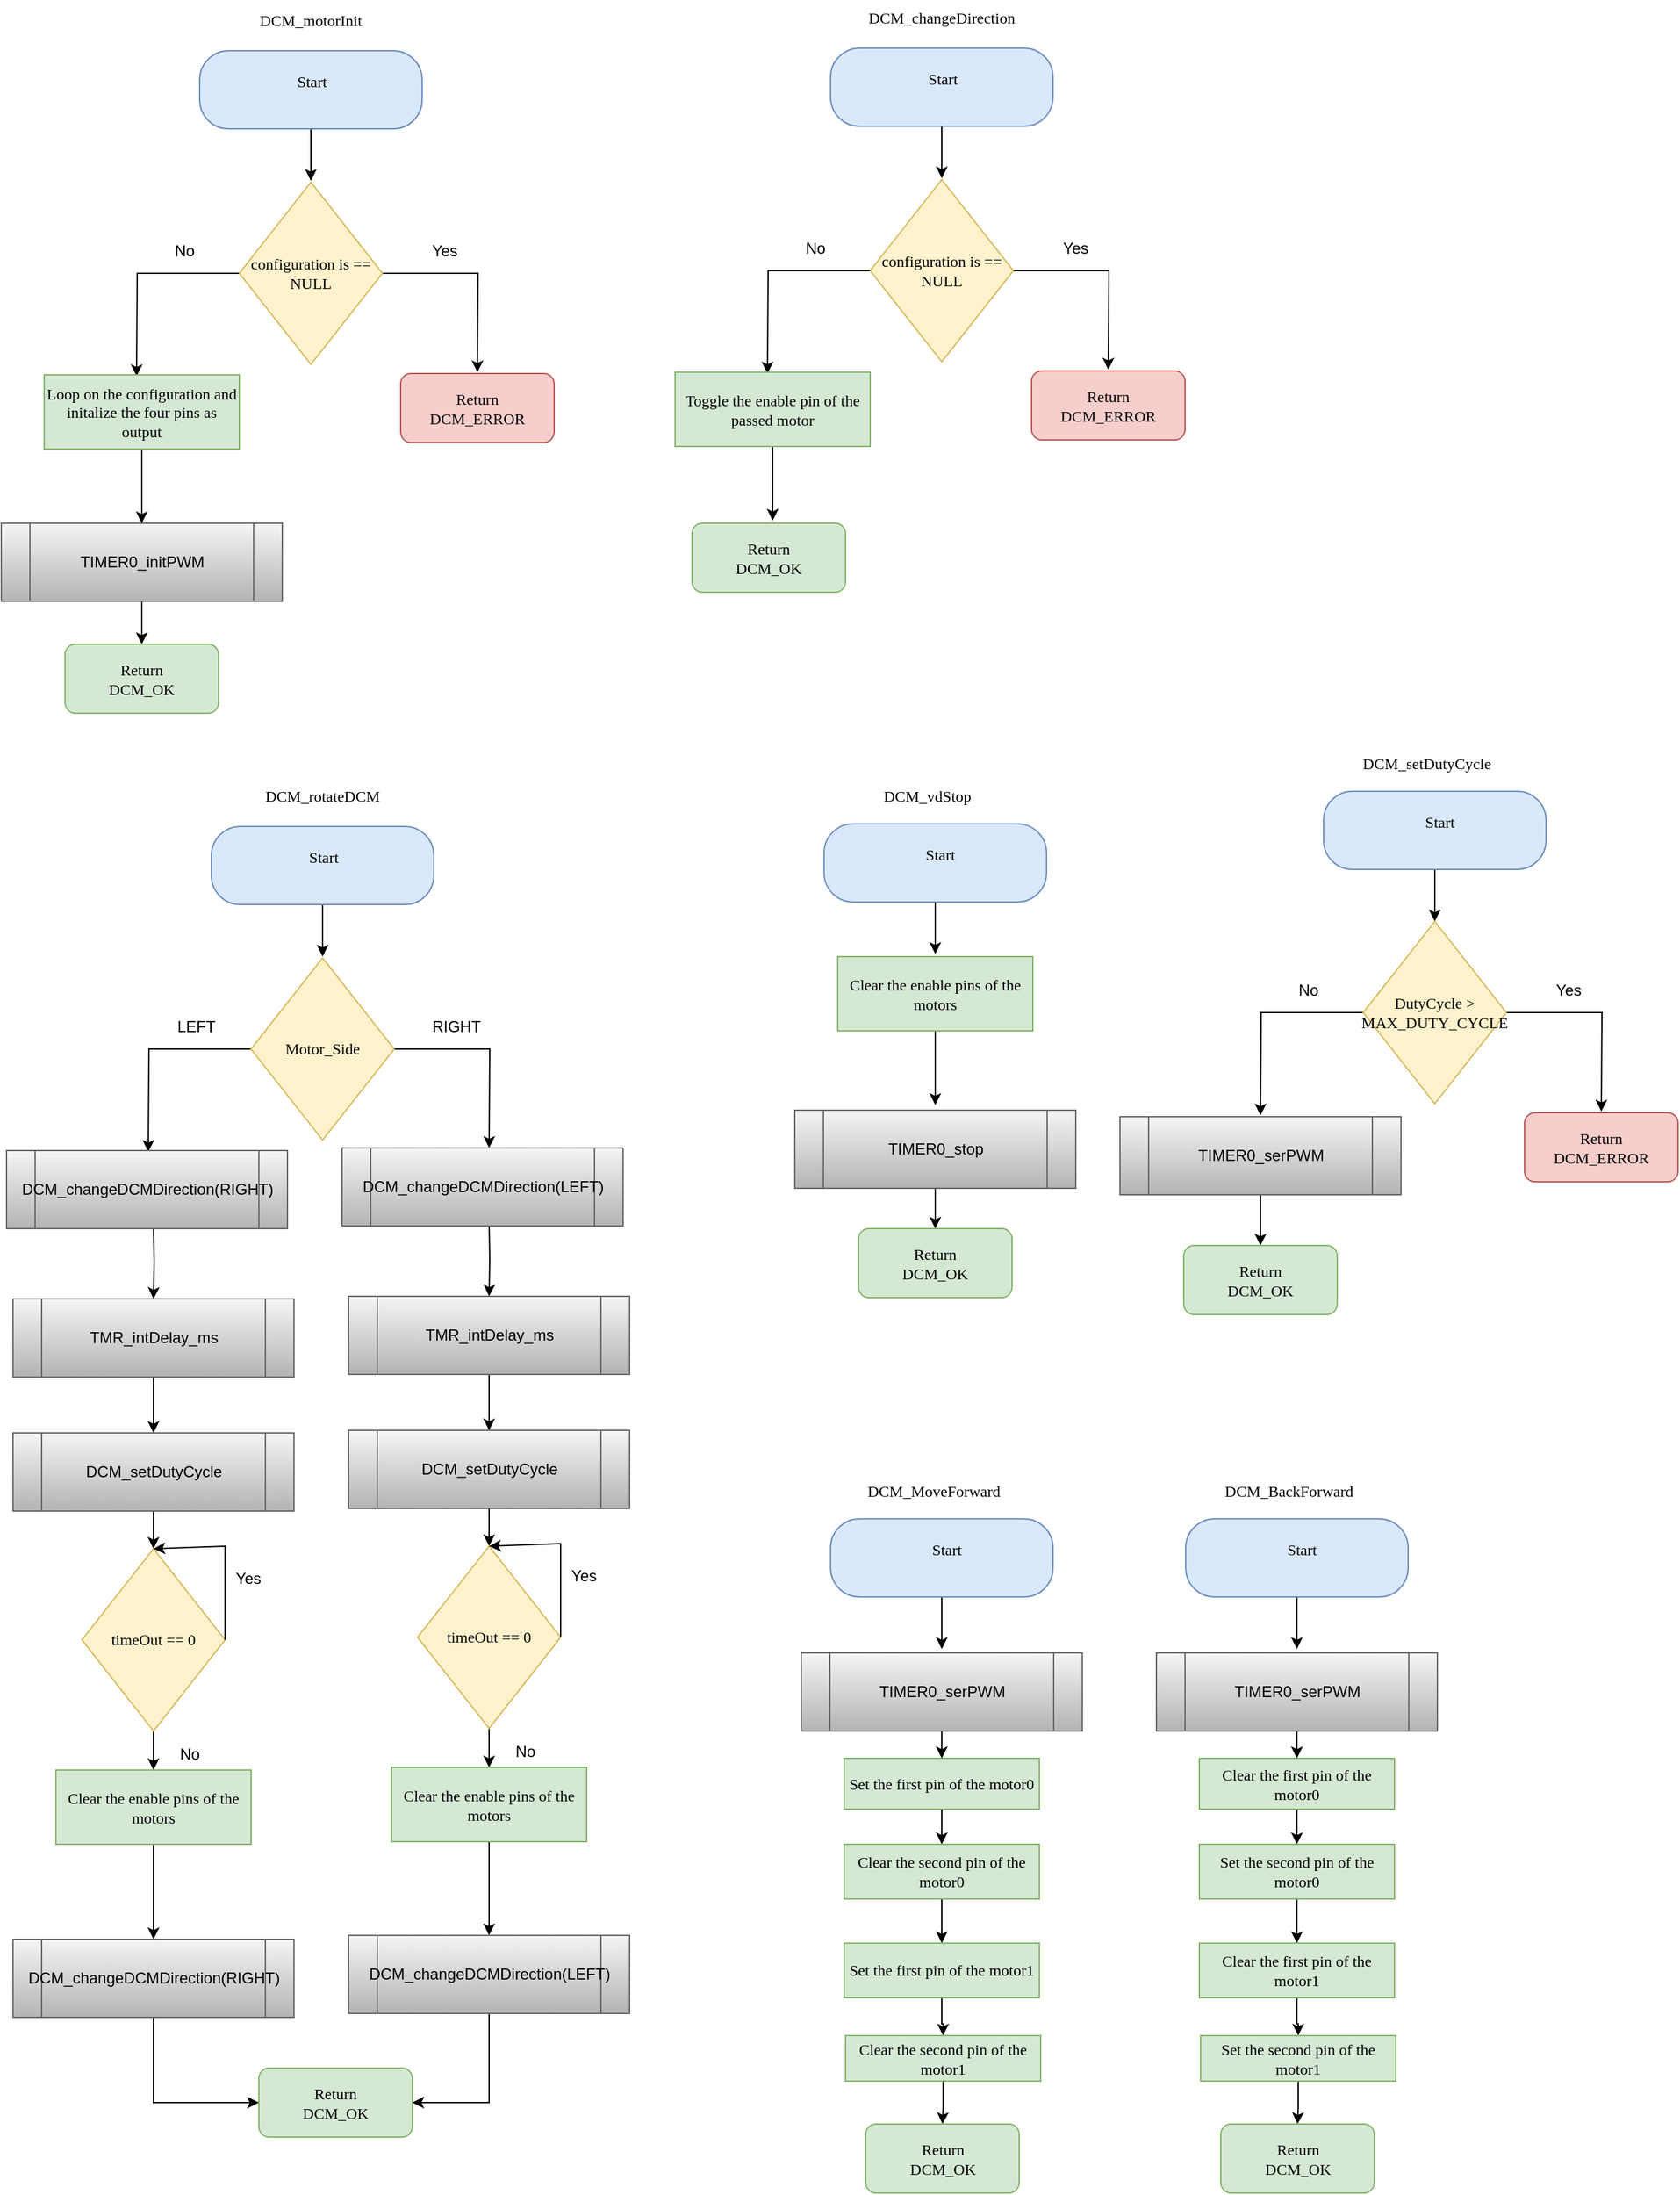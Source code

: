 <mxfile version="21.2.1" type="device">
  <diagram name="Page-1" id="mFWhWUAdD9Ldj3RjeqCk">
    <mxGraphModel dx="1195" dy="-4797" grid="0" gridSize="10" guides="1" tooltips="1" connect="1" arrows="1" fold="1" page="1" pageScale="1" pageWidth="850" pageHeight="1100" math="0" shadow="0">
      <root>
        <mxCell id="0" />
        <mxCell id="1" parent="0" />
        <mxCell id="Pyv6lG3GO18Y8XEbgmKo-1" value="" style="edgeStyle=orthogonalEdgeStyle;rounded=0;orthogonalLoop=1;jettySize=auto;html=1;fontFamily=Calibri;fontSize=12;entryX=0.5;entryY=0;entryDx=0;entryDy=0;" edge="1" parent="1" source="Pyv6lG3GO18Y8XEbgmKo-2">
          <mxGeometry relative="1" as="geometry">
            <mxPoint x="264" y="5651" as="targetPoint" />
          </mxGeometry>
        </mxCell>
        <mxCell id="Pyv6lG3GO18Y8XEbgmKo-2" value="" style="rounded=1;whiteSpace=wrap;html=1;arcSize=37;fillColor=#dae8fc;strokeColor=#6c8ebf;fontFamily=Calibri;fontSize=12;" vertex="1" parent="1">
          <mxGeometry x="178.5" y="5551" width="171" height="60" as="geometry" />
        </mxCell>
        <mxCell id="Pyv6lG3GO18Y8XEbgmKo-3" value="&lt;font style=&quot;font-size: 12px;&quot;&gt;&amp;nbsp; &amp;nbsp;Start&lt;span style=&quot;white-space: pre; font-size: 12px;&quot;&gt; &lt;/span&gt;&lt;/font&gt;" style="text;whiteSpace=wrap;html=1;align=center;fontFamily=Calibri;fontSize=12;" vertex="1" parent="1">
          <mxGeometry x="198.5" y="5561" width="126" height="40" as="geometry" />
        </mxCell>
        <mxCell id="Pyv6lG3GO18Y8XEbgmKo-7" value="&lt;font style=&quot;font-size: 12px;&quot;&gt;Return &lt;br style=&quot;font-size: 12px;&quot;&gt;DCM_ERROR&lt;/font&gt;" style="rounded=1;whiteSpace=wrap;html=1;fillColor=#f8cecc;strokeColor=#b85450;fontFamily=Calibri;fontSize=12;" vertex="1" parent="1">
          <mxGeometry x="333" y="5799" width="118" height="53" as="geometry" />
        </mxCell>
        <mxCell id="Pyv6lG3GO18Y8XEbgmKo-8" value="DCM_motorInit" style="text;whiteSpace=wrap;html=1;fontFamily=Calibri;fontSize=12;align=center;" vertex="1" parent="1">
          <mxGeometry x="215" y="5514" width="98" height="22" as="geometry" />
        </mxCell>
        <mxCell id="Pyv6lG3GO18Y8XEbgmKo-10" value="" style="edgeStyle=orthogonalEdgeStyle;rounded=0;orthogonalLoop=1;jettySize=auto;html=1;" edge="1" parent="1" source="Pyv6lG3GO18Y8XEbgmKo-12">
          <mxGeometry relative="1" as="geometry">
            <mxPoint x="392" y="5798" as="targetPoint" />
          </mxGeometry>
        </mxCell>
        <mxCell id="Pyv6lG3GO18Y8XEbgmKo-11" value="" style="edgeStyle=orthogonalEdgeStyle;rounded=0;orthogonalLoop=1;jettySize=auto;html=1;" edge="1" parent="1" source="Pyv6lG3GO18Y8XEbgmKo-12">
          <mxGeometry relative="1" as="geometry">
            <mxPoint x="130" y="5801" as="targetPoint" />
          </mxGeometry>
        </mxCell>
        <mxCell id="Pyv6lG3GO18Y8XEbgmKo-12" value="&lt;span style=&quot;font-size: 12px;&quot;&gt;&lt;br&gt;configuration is == NULL&lt;br&gt;&lt;br&gt;&lt;/span&gt;" style="rhombus;whiteSpace=wrap;html=1;fillColor=#fff2cc;strokeColor=#d6b656;fontFamily=Calibri;fontSize=12;" vertex="1" parent="1">
          <mxGeometry x="209" y="5652" width="110" height="140" as="geometry" />
        </mxCell>
        <mxCell id="Pyv6lG3GO18Y8XEbgmKo-17" value="Yes" style="text;html=1;strokeColor=none;fillColor=none;align=center;verticalAlign=middle;whiteSpace=wrap;rounded=0;" vertex="1" parent="1">
          <mxGeometry x="336.63" y="5690" width="60" height="30" as="geometry" />
        </mxCell>
        <mxCell id="Pyv6lG3GO18Y8XEbgmKo-18" value="No" style="text;html=1;strokeColor=none;fillColor=none;align=center;verticalAlign=middle;whiteSpace=wrap;rounded=0;" vertex="1" parent="1">
          <mxGeometry x="137" y="5690" width="60" height="30" as="geometry" />
        </mxCell>
        <mxCell id="Pyv6lG3GO18Y8XEbgmKo-21" value="" style="edgeStyle=orthogonalEdgeStyle;rounded=0;orthogonalLoop=1;jettySize=auto;html=1;" edge="1" parent="1" target="Pyv6lG3GO18Y8XEbgmKo-20">
          <mxGeometry relative="1" as="geometry">
            <mxPoint x="213" y="7757" as="sourcePoint" />
          </mxGeometry>
        </mxCell>
        <mxCell id="Pyv6lG3GO18Y8XEbgmKo-23" value="" style="edgeStyle=orthogonalEdgeStyle;rounded=0;orthogonalLoop=1;jettySize=auto;html=1;" edge="1" parent="1" target="Pyv6lG3GO18Y8XEbgmKo-26">
          <mxGeometry relative="1" as="geometry">
            <mxPoint x="213" y="7574" as="sourcePoint" />
          </mxGeometry>
        </mxCell>
        <mxCell id="Pyv6lG3GO18Y8XEbgmKo-25" value="" style="edgeStyle=orthogonalEdgeStyle;rounded=0;orthogonalLoop=1;jettySize=auto;html=1;" edge="1" parent="1" target="Pyv6lG3GO18Y8XEbgmKo-22">
          <mxGeometry relative="1" as="geometry">
            <mxPoint x="213" y="7668" as="sourcePoint" />
          </mxGeometry>
        </mxCell>
        <mxCell id="Pyv6lG3GO18Y8XEbgmKo-36" value="" style="edgeStyle=orthogonalEdgeStyle;rounded=0;orthogonalLoop=1;jettySize=auto;html=1;" edge="1" parent="1" source="Pyv6lG3GO18Y8XEbgmKo-30" target="Pyv6lG3GO18Y8XEbgmKo-33">
          <mxGeometry relative="1" as="geometry" />
        </mxCell>
        <mxCell id="Pyv6lG3GO18Y8XEbgmKo-30" value="TIMER0_initPWM" style="shape=process;whiteSpace=wrap;html=1;backgroundOutline=1;fillColor=#f5f5f5;gradientColor=#b3b3b3;strokeColor=#666666;" vertex="1" parent="1">
          <mxGeometry x="26" y="5914" width="216" height="60" as="geometry" />
        </mxCell>
        <mxCell id="Pyv6lG3GO18Y8XEbgmKo-33" value="&lt;font style=&quot;font-size: 12px;&quot;&gt;Return &lt;br style=&quot;font-size: 12px;&quot;&gt;DCM_OK&lt;/font&gt;" style="rounded=1;whiteSpace=wrap;html=1;fillColor=#d5e8d4;strokeColor=#82b366;fontFamily=Calibri;fontSize=12;" vertex="1" parent="1">
          <mxGeometry x="75" y="6007" width="118" height="53" as="geometry" />
        </mxCell>
        <mxCell id="Pyv6lG3GO18Y8XEbgmKo-35" value="" style="edgeStyle=orthogonalEdgeStyle;rounded=0;orthogonalLoop=1;jettySize=auto;html=1;" edge="1" parent="1" source="Pyv6lG3GO18Y8XEbgmKo-34" target="Pyv6lG3GO18Y8XEbgmKo-30">
          <mxGeometry relative="1" as="geometry" />
        </mxCell>
        <mxCell id="Pyv6lG3GO18Y8XEbgmKo-34" value="&lt;font style=&quot;font-size: 12px;&quot;&gt;Loop on the configuration and initalize the four pins as output&lt;/font&gt;" style="rounded=0;whiteSpace=wrap;html=1;fillColor=#d5e8d4;strokeColor=#82b366;fontFamily=Calibri;fontSize=12;" vertex="1" parent="1">
          <mxGeometry x="59" y="5800" width="150" height="57" as="geometry" />
        </mxCell>
        <mxCell id="Pyv6lG3GO18Y8XEbgmKo-37" value="" style="edgeStyle=orthogonalEdgeStyle;rounded=0;orthogonalLoop=1;jettySize=auto;html=1;fontFamily=Calibri;fontSize=12;entryX=0.5;entryY=0;entryDx=0;entryDy=0;" edge="1" parent="1" source="Pyv6lG3GO18Y8XEbgmKo-38">
          <mxGeometry relative="1" as="geometry">
            <mxPoint x="749" y="5649" as="targetPoint" />
          </mxGeometry>
        </mxCell>
        <mxCell id="Pyv6lG3GO18Y8XEbgmKo-38" value="" style="rounded=1;whiteSpace=wrap;html=1;arcSize=37;fillColor=#dae8fc;strokeColor=#6c8ebf;fontFamily=Calibri;fontSize=12;" vertex="1" parent="1">
          <mxGeometry x="663.5" y="5549" width="171" height="60" as="geometry" />
        </mxCell>
        <mxCell id="Pyv6lG3GO18Y8XEbgmKo-39" value="&lt;font style=&quot;font-size: 12px;&quot;&gt;&amp;nbsp; &amp;nbsp;Start&lt;span style=&quot;white-space: pre; font-size: 12px;&quot;&gt; &lt;/span&gt;&lt;/font&gt;" style="text;whiteSpace=wrap;html=1;align=center;fontFamily=Calibri;fontSize=12;" vertex="1" parent="1">
          <mxGeometry x="683.5" y="5559" width="126" height="40" as="geometry" />
        </mxCell>
        <mxCell id="Pyv6lG3GO18Y8XEbgmKo-40" value="&lt;font style=&quot;font-size: 12px;&quot;&gt;Return &lt;br style=&quot;font-size: 12px;&quot;&gt;DCM_ERROR&lt;/font&gt;" style="rounded=1;whiteSpace=wrap;html=1;fillColor=#f8cecc;strokeColor=#b85450;fontFamily=Calibri;fontSize=12;" vertex="1" parent="1">
          <mxGeometry x="818" y="5797" width="118" height="53" as="geometry" />
        </mxCell>
        <mxCell id="Pyv6lG3GO18Y8XEbgmKo-41" value="DCM_changeDirection" style="text;whiteSpace=wrap;html=1;fontFamily=Calibri;fontSize=12;align=center;" vertex="1" parent="1">
          <mxGeometry x="700" y="5512" width="98" height="22" as="geometry" />
        </mxCell>
        <mxCell id="Pyv6lG3GO18Y8XEbgmKo-42" value="" style="edgeStyle=orthogonalEdgeStyle;rounded=0;orthogonalLoop=1;jettySize=auto;html=1;" edge="1" parent="1" source="Pyv6lG3GO18Y8XEbgmKo-44">
          <mxGeometry relative="1" as="geometry">
            <mxPoint x="877" y="5796" as="targetPoint" />
          </mxGeometry>
        </mxCell>
        <mxCell id="Pyv6lG3GO18Y8XEbgmKo-43" value="" style="edgeStyle=orthogonalEdgeStyle;rounded=0;orthogonalLoop=1;jettySize=auto;html=1;" edge="1" parent="1" source="Pyv6lG3GO18Y8XEbgmKo-44">
          <mxGeometry relative="1" as="geometry">
            <mxPoint x="615" y="5799" as="targetPoint" />
          </mxGeometry>
        </mxCell>
        <mxCell id="Pyv6lG3GO18Y8XEbgmKo-44" value="&lt;span style=&quot;font-size: 12px;&quot;&gt;&lt;br&gt;configuration is == NULL&lt;br&gt;&lt;br&gt;&lt;/span&gt;" style="rhombus;whiteSpace=wrap;html=1;fillColor=#fff2cc;strokeColor=#d6b656;fontFamily=Calibri;fontSize=12;" vertex="1" parent="1">
          <mxGeometry x="694" y="5650" width="110" height="140" as="geometry" />
        </mxCell>
        <mxCell id="Pyv6lG3GO18Y8XEbgmKo-45" value="Yes" style="text;html=1;strokeColor=none;fillColor=none;align=center;verticalAlign=middle;whiteSpace=wrap;rounded=0;" vertex="1" parent="1">
          <mxGeometry x="821.63" y="5688" width="60" height="30" as="geometry" />
        </mxCell>
        <mxCell id="Pyv6lG3GO18Y8XEbgmKo-46" value="No" style="text;html=1;strokeColor=none;fillColor=none;align=center;verticalAlign=middle;whiteSpace=wrap;rounded=0;" vertex="1" parent="1">
          <mxGeometry x="622" y="5688" width="60" height="30" as="geometry" />
        </mxCell>
        <mxCell id="Pyv6lG3GO18Y8XEbgmKo-49" value="Return&lt;br style=&quot;border-color: var(--border-color);&quot;&gt;DCM_OK" style="rounded=1;whiteSpace=wrap;html=1;fillColor=#d5e8d4;strokeColor=#82b366;fontFamily=Calibri;fontSize=12;" vertex="1" parent="1">
          <mxGeometry x="557" y="5914" width="118" height="53" as="geometry" />
        </mxCell>
        <mxCell id="Pyv6lG3GO18Y8XEbgmKo-50" value="" style="edgeStyle=orthogonalEdgeStyle;rounded=0;orthogonalLoop=1;jettySize=auto;html=1;" edge="1" parent="1" source="Pyv6lG3GO18Y8XEbgmKo-51">
          <mxGeometry relative="1" as="geometry">
            <mxPoint x="619" y="5912" as="targetPoint" />
          </mxGeometry>
        </mxCell>
        <mxCell id="Pyv6lG3GO18Y8XEbgmKo-51" value="&lt;font style=&quot;font-size: 12px;&quot;&gt;Toggle the enable pin of the passed&amp;nbsp;motor&lt;/font&gt;" style="rounded=0;whiteSpace=wrap;html=1;fillColor=#d5e8d4;strokeColor=#82b366;fontFamily=Calibri;fontSize=12;" vertex="1" parent="1">
          <mxGeometry x="544" y="5798" width="150" height="57" as="geometry" />
        </mxCell>
        <mxCell id="Pyv6lG3GO18Y8XEbgmKo-52" value="" style="edgeStyle=orthogonalEdgeStyle;rounded=0;orthogonalLoop=1;jettySize=auto;html=1;fontFamily=Calibri;fontSize=12;entryX=0.5;entryY=0;entryDx=0;entryDy=0;" edge="1" parent="1" source="Pyv6lG3GO18Y8XEbgmKo-54">
          <mxGeometry relative="1" as="geometry">
            <mxPoint x="744" y="6245" as="targetPoint" />
          </mxGeometry>
        </mxCell>
        <mxCell id="Pyv6lG3GO18Y8XEbgmKo-53" value="" style="rounded=1;whiteSpace=wrap;html=1;arcSize=37;fillColor=#dae8fc;strokeColor=#6c8ebf;fontFamily=Calibri;fontSize=12;" vertex="1" parent="1">
          <mxGeometry x="658.5" y="6145" width="171" height="60" as="geometry" />
        </mxCell>
        <mxCell id="Pyv6lG3GO18Y8XEbgmKo-54" value="&lt;font style=&quot;font-size: 12px;&quot;&gt;&amp;nbsp; &amp;nbsp;Start&lt;span style=&quot;white-space: pre; font-size: 12px;&quot;&gt; &lt;/span&gt;&lt;/font&gt;" style="text;whiteSpace=wrap;html=1;align=center;fontFamily=Calibri;fontSize=12;" vertex="1" parent="1">
          <mxGeometry x="681.5" y="6155" width="126" height="40" as="geometry" />
        </mxCell>
        <mxCell id="Pyv6lG3GO18Y8XEbgmKo-56" value="DCM_vdStop" style="text;whiteSpace=wrap;html=1;fontFamily=Calibri;fontSize=12;align=center;" vertex="1" parent="1">
          <mxGeometry x="689" y="6110" width="98" height="22" as="geometry" />
        </mxCell>
        <mxCell id="Pyv6lG3GO18Y8XEbgmKo-62" value="&lt;font style=&quot;font-size: 12px;&quot;&gt;Return &lt;br style=&quot;font-size: 12px;&quot;&gt;DCM_OK&lt;/font&gt;" style="rounded=1;whiteSpace=wrap;html=1;fillColor=#d5e8d4;strokeColor=#82b366;fontFamily=Calibri;fontSize=12;" vertex="1" parent="1">
          <mxGeometry x="685" y="6456" width="118" height="53" as="geometry" />
        </mxCell>
        <mxCell id="Pyv6lG3GO18Y8XEbgmKo-63" value="" style="edgeStyle=orthogonalEdgeStyle;rounded=0;orthogonalLoop=1;jettySize=auto;html=1;" edge="1" parent="1" source="Pyv6lG3GO18Y8XEbgmKo-64">
          <mxGeometry relative="1" as="geometry">
            <mxPoint x="744" y="6361" as="targetPoint" />
          </mxGeometry>
        </mxCell>
        <mxCell id="Pyv6lG3GO18Y8XEbgmKo-64" value="&lt;font style=&quot;font-size: 12px;&quot;&gt;Clear the enable pins of the motors&lt;/font&gt;" style="rounded=0;whiteSpace=wrap;html=1;fillColor=#d5e8d4;strokeColor=#82b366;fontFamily=Calibri;fontSize=12;" vertex="1" parent="1">
          <mxGeometry x="669" y="6247" width="150" height="57" as="geometry" />
        </mxCell>
        <mxCell id="Pyv6lG3GO18Y8XEbgmKo-66" value="" style="edgeStyle=orthogonalEdgeStyle;rounded=0;orthogonalLoop=1;jettySize=auto;html=1;" edge="1" parent="1" source="Pyv6lG3GO18Y8XEbgmKo-65" target="Pyv6lG3GO18Y8XEbgmKo-62">
          <mxGeometry relative="1" as="geometry" />
        </mxCell>
        <mxCell id="Pyv6lG3GO18Y8XEbgmKo-65" value="TIMER0_stop" style="shape=process;whiteSpace=wrap;html=1;backgroundOutline=1;fillColor=#f5f5f5;gradientColor=#b3b3b3;strokeColor=#666666;" vertex="1" parent="1">
          <mxGeometry x="636" y="6365" width="216" height="60" as="geometry" />
        </mxCell>
        <mxCell id="Pyv6lG3GO18Y8XEbgmKo-67" value="" style="edgeStyle=orthogonalEdgeStyle;rounded=0;orthogonalLoop=1;jettySize=auto;html=1;fontFamily=Calibri;fontSize=12;entryX=0.5;entryY=0;entryDx=0;entryDy=0;" edge="1" parent="1" source="Pyv6lG3GO18Y8XEbgmKo-68">
          <mxGeometry relative="1" as="geometry">
            <mxPoint x="273" y="6247" as="targetPoint" />
          </mxGeometry>
        </mxCell>
        <mxCell id="Pyv6lG3GO18Y8XEbgmKo-68" value="" style="rounded=1;whiteSpace=wrap;html=1;arcSize=37;fillColor=#dae8fc;strokeColor=#6c8ebf;fontFamily=Calibri;fontSize=12;" vertex="1" parent="1">
          <mxGeometry x="187.5" y="6147" width="171" height="60" as="geometry" />
        </mxCell>
        <mxCell id="Pyv6lG3GO18Y8XEbgmKo-69" value="&lt;font style=&quot;font-size: 12px;&quot;&gt;&amp;nbsp; &amp;nbsp;Start&lt;span style=&quot;white-space: pre; font-size: 12px;&quot;&gt; &lt;/span&gt;&lt;/font&gt;" style="text;whiteSpace=wrap;html=1;align=center;fontFamily=Calibri;fontSize=12;" vertex="1" parent="1">
          <mxGeometry x="207.5" y="6157" width="126" height="40" as="geometry" />
        </mxCell>
        <mxCell id="Pyv6lG3GO18Y8XEbgmKo-71" value="DCM_rotateDCM" style="text;whiteSpace=wrap;html=1;fontFamily=Calibri;fontSize=12;align=center;" vertex="1" parent="1">
          <mxGeometry x="224" y="6110" width="98" height="22" as="geometry" />
        </mxCell>
        <mxCell id="Pyv6lG3GO18Y8XEbgmKo-72" value="" style="edgeStyle=orthogonalEdgeStyle;rounded=0;orthogonalLoop=1;jettySize=auto;html=1;" edge="1" parent="1" source="Pyv6lG3GO18Y8XEbgmKo-74">
          <mxGeometry relative="1" as="geometry">
            <mxPoint x="401" y="6394" as="targetPoint" />
          </mxGeometry>
        </mxCell>
        <mxCell id="Pyv6lG3GO18Y8XEbgmKo-73" value="" style="edgeStyle=orthogonalEdgeStyle;rounded=0;orthogonalLoop=1;jettySize=auto;html=1;" edge="1" parent="1" source="Pyv6lG3GO18Y8XEbgmKo-74">
          <mxGeometry relative="1" as="geometry">
            <mxPoint x="139" y="6397" as="targetPoint" />
          </mxGeometry>
        </mxCell>
        <mxCell id="Pyv6lG3GO18Y8XEbgmKo-74" value="&lt;span style=&quot;font-size: 12px;&quot;&gt;Motor_Side&lt;br&gt;&lt;/span&gt;" style="rhombus;whiteSpace=wrap;html=1;fillColor=#fff2cc;strokeColor=#d6b656;fontFamily=Calibri;fontSize=12;" vertex="1" parent="1">
          <mxGeometry x="218" y="6248" width="110" height="140" as="geometry" />
        </mxCell>
        <mxCell id="Pyv6lG3GO18Y8XEbgmKo-75" value="RIGHT" style="text;html=1;strokeColor=none;fillColor=none;align=center;verticalAlign=middle;whiteSpace=wrap;rounded=0;" vertex="1" parent="1">
          <mxGeometry x="345.63" y="6286" width="60" height="30" as="geometry" />
        </mxCell>
        <mxCell id="Pyv6lG3GO18Y8XEbgmKo-76" value="LEFT" style="text;html=1;strokeColor=none;fillColor=none;align=center;verticalAlign=middle;whiteSpace=wrap;rounded=0;" vertex="1" parent="1">
          <mxGeometry x="146" y="6286" width="60" height="30" as="geometry" />
        </mxCell>
        <mxCell id="Pyv6lG3GO18Y8XEbgmKo-84" value="" style="edgeStyle=orthogonalEdgeStyle;rounded=0;orthogonalLoop=1;jettySize=auto;html=1;" edge="1" parent="1" source="Pyv6lG3GO18Y8XEbgmKo-78" target="Pyv6lG3GO18Y8XEbgmKo-83">
          <mxGeometry relative="1" as="geometry" />
        </mxCell>
        <mxCell id="Pyv6lG3GO18Y8XEbgmKo-78" value="TMR_intDelay_ms" style="shape=process;whiteSpace=wrap;html=1;backgroundOutline=1;fillColor=#f5f5f5;gradientColor=#b3b3b3;strokeColor=#666666;" vertex="1" parent="1">
          <mxGeometry x="35" y="6510" width="216" height="60" as="geometry" />
        </mxCell>
        <mxCell id="Pyv6lG3GO18Y8XEbgmKo-79" value="&lt;font style=&quot;font-size: 12px;&quot;&gt;Return &lt;br style=&quot;font-size: 12px;&quot;&gt;DCM_OK&lt;/font&gt;" style="rounded=1;whiteSpace=wrap;html=1;fillColor=#d5e8d4;strokeColor=#82b366;fontFamily=Calibri;fontSize=12;" vertex="1" parent="1">
          <mxGeometry x="224" y="7101" width="118" height="53" as="geometry" />
        </mxCell>
        <mxCell id="Pyv6lG3GO18Y8XEbgmKo-80" value="" style="edgeStyle=orthogonalEdgeStyle;rounded=0;orthogonalLoop=1;jettySize=auto;html=1;" edge="1" parent="1" target="Pyv6lG3GO18Y8XEbgmKo-78">
          <mxGeometry relative="1" as="geometry">
            <mxPoint x="143" y="6453" as="sourcePoint" />
          </mxGeometry>
        </mxCell>
        <mxCell id="Pyv6lG3GO18Y8XEbgmKo-82" value="DCM_changeDCMDirection(RIGHT)" style="shape=process;whiteSpace=wrap;html=1;backgroundOutline=1;fillColor=#f5f5f5;gradientColor=#b3b3b3;strokeColor=#666666;" vertex="1" parent="1">
          <mxGeometry x="30" y="6396" width="216" height="60" as="geometry" />
        </mxCell>
        <mxCell id="Pyv6lG3GO18Y8XEbgmKo-86" value="" style="edgeStyle=orthogonalEdgeStyle;rounded=0;orthogonalLoop=1;jettySize=auto;html=1;" edge="1" parent="1" source="Pyv6lG3GO18Y8XEbgmKo-83" target="Pyv6lG3GO18Y8XEbgmKo-85">
          <mxGeometry relative="1" as="geometry" />
        </mxCell>
        <mxCell id="Pyv6lG3GO18Y8XEbgmKo-83" value="DCM_setDutyCycle" style="shape=process;whiteSpace=wrap;html=1;backgroundOutline=1;fillColor=#f5f5f5;gradientColor=#b3b3b3;strokeColor=#666666;" vertex="1" parent="1">
          <mxGeometry x="35" y="6613" width="216" height="60" as="geometry" />
        </mxCell>
        <mxCell id="Pyv6lG3GO18Y8XEbgmKo-88" value="" style="edgeStyle=orthogonalEdgeStyle;rounded=0;orthogonalLoop=1;jettySize=auto;html=1;" edge="1" parent="1" source="Pyv6lG3GO18Y8XEbgmKo-85" target="Pyv6lG3GO18Y8XEbgmKo-87">
          <mxGeometry relative="1" as="geometry" />
        </mxCell>
        <mxCell id="Pyv6lG3GO18Y8XEbgmKo-85" value="&lt;span style=&quot;font-size: 12px;&quot;&gt;timeOut == 0&lt;br&gt;&lt;/span&gt;" style="rhombus;whiteSpace=wrap;html=1;fillColor=#fff2cc;strokeColor=#d6b656;fontFamily=Calibri;fontSize=12;" vertex="1" parent="1">
          <mxGeometry x="88" y="6702" width="110" height="140" as="geometry" />
        </mxCell>
        <mxCell id="Pyv6lG3GO18Y8XEbgmKo-93" value="" style="edgeStyle=orthogonalEdgeStyle;rounded=0;orthogonalLoop=1;jettySize=auto;html=1;" edge="1" parent="1" source="Pyv6lG3GO18Y8XEbgmKo-87" target="Pyv6lG3GO18Y8XEbgmKo-92">
          <mxGeometry relative="1" as="geometry" />
        </mxCell>
        <mxCell id="Pyv6lG3GO18Y8XEbgmKo-87" value="&lt;font style=&quot;font-size: 12px;&quot;&gt;Clear the enable pins of the motors&lt;/font&gt;" style="rounded=0;whiteSpace=wrap;html=1;fillColor=#d5e8d4;strokeColor=#82b366;fontFamily=Calibri;fontSize=12;" vertex="1" parent="1">
          <mxGeometry x="68" y="6872" width="150" height="57" as="geometry" />
        </mxCell>
        <mxCell id="Pyv6lG3GO18Y8XEbgmKo-89" value="No" style="text;html=1;strokeColor=none;fillColor=none;align=center;verticalAlign=middle;whiteSpace=wrap;rounded=0;" vertex="1" parent="1">
          <mxGeometry x="141" y="6850" width="60" height="19" as="geometry" />
        </mxCell>
        <mxCell id="Pyv6lG3GO18Y8XEbgmKo-90" value="Yes" style="text;html=1;strokeColor=none;fillColor=none;align=center;verticalAlign=middle;whiteSpace=wrap;rounded=0;" vertex="1" parent="1">
          <mxGeometry x="186" y="6715" width="60" height="19" as="geometry" />
        </mxCell>
        <mxCell id="Pyv6lG3GO18Y8XEbgmKo-91" value="" style="endArrow=classic;html=1;rounded=0;exitX=1;exitY=0.5;exitDx=0;exitDy=0;entryX=0.5;entryY=0;entryDx=0;entryDy=0;" edge="1" parent="1" source="Pyv6lG3GO18Y8XEbgmKo-85" target="Pyv6lG3GO18Y8XEbgmKo-85">
          <mxGeometry width="50" height="50" relative="1" as="geometry">
            <mxPoint x="517" y="6720" as="sourcePoint" />
            <mxPoint x="567" y="6670" as="targetPoint" />
            <Array as="points">
              <mxPoint x="198" y="6700" />
            </Array>
          </mxGeometry>
        </mxCell>
        <mxCell id="Pyv6lG3GO18Y8XEbgmKo-112" value="" style="edgeStyle=orthogonalEdgeStyle;rounded=0;orthogonalLoop=1;jettySize=auto;html=1;entryX=0;entryY=0.5;entryDx=0;entryDy=0;" edge="1" parent="1" source="Pyv6lG3GO18Y8XEbgmKo-92" target="Pyv6lG3GO18Y8XEbgmKo-79">
          <mxGeometry relative="1" as="geometry">
            <mxPoint x="143" y="7142" as="targetPoint" />
          </mxGeometry>
        </mxCell>
        <mxCell id="Pyv6lG3GO18Y8XEbgmKo-92" value="DCM_changeDCMDirection(RIGHT)" style="shape=process;whiteSpace=wrap;html=1;backgroundOutline=1;fillColor=#f5f5f5;gradientColor=#b3b3b3;strokeColor=#666666;" vertex="1" parent="1">
          <mxGeometry x="35" y="7002" width="216" height="60" as="geometry" />
        </mxCell>
        <mxCell id="Pyv6lG3GO18Y8XEbgmKo-94" value="" style="edgeStyle=orthogonalEdgeStyle;rounded=0;orthogonalLoop=1;jettySize=auto;html=1;" edge="1" parent="1" source="Pyv6lG3GO18Y8XEbgmKo-95" target="Pyv6lG3GO18Y8XEbgmKo-99">
          <mxGeometry relative="1" as="geometry" />
        </mxCell>
        <mxCell id="Pyv6lG3GO18Y8XEbgmKo-95" value="TMR_intDelay_ms" style="shape=process;whiteSpace=wrap;html=1;backgroundOutline=1;fillColor=#f5f5f5;gradientColor=#b3b3b3;strokeColor=#666666;" vertex="1" parent="1">
          <mxGeometry x="293" y="6508" width="216" height="60" as="geometry" />
        </mxCell>
        <mxCell id="Pyv6lG3GO18Y8XEbgmKo-96" value="" style="edgeStyle=orthogonalEdgeStyle;rounded=0;orthogonalLoop=1;jettySize=auto;html=1;" edge="1" parent="1" target="Pyv6lG3GO18Y8XEbgmKo-95">
          <mxGeometry relative="1" as="geometry">
            <mxPoint x="401" y="6451" as="sourcePoint" />
          </mxGeometry>
        </mxCell>
        <mxCell id="Pyv6lG3GO18Y8XEbgmKo-97" value="DCM_changeDCMDirection(LEFT)" style="shape=process;whiteSpace=wrap;html=1;backgroundOutline=1;fillColor=#f5f5f5;gradientColor=#b3b3b3;strokeColor=#666666;" vertex="1" parent="1">
          <mxGeometry x="288" y="6394" width="216" height="60" as="geometry" />
        </mxCell>
        <mxCell id="Pyv6lG3GO18Y8XEbgmKo-98" value="" style="edgeStyle=orthogonalEdgeStyle;rounded=0;orthogonalLoop=1;jettySize=auto;html=1;" edge="1" parent="1" source="Pyv6lG3GO18Y8XEbgmKo-99" target="Pyv6lG3GO18Y8XEbgmKo-101">
          <mxGeometry relative="1" as="geometry" />
        </mxCell>
        <mxCell id="Pyv6lG3GO18Y8XEbgmKo-99" value="DCM_setDutyCycle" style="shape=process;whiteSpace=wrap;html=1;backgroundOutline=1;fillColor=#f5f5f5;gradientColor=#b3b3b3;strokeColor=#666666;" vertex="1" parent="1">
          <mxGeometry x="293" y="6611" width="216" height="60" as="geometry" />
        </mxCell>
        <mxCell id="Pyv6lG3GO18Y8XEbgmKo-100" value="" style="edgeStyle=orthogonalEdgeStyle;rounded=0;orthogonalLoop=1;jettySize=auto;html=1;" edge="1" parent="1" source="Pyv6lG3GO18Y8XEbgmKo-101" target="Pyv6lG3GO18Y8XEbgmKo-103">
          <mxGeometry relative="1" as="geometry" />
        </mxCell>
        <mxCell id="Pyv6lG3GO18Y8XEbgmKo-101" value="&lt;span style=&quot;font-size: 12px;&quot;&gt;timeOut == 0&lt;br&gt;&lt;/span&gt;" style="rhombus;whiteSpace=wrap;html=1;fillColor=#fff2cc;strokeColor=#d6b656;fontFamily=Calibri;fontSize=12;" vertex="1" parent="1">
          <mxGeometry x="346" y="6700" width="110" height="140" as="geometry" />
        </mxCell>
        <mxCell id="Pyv6lG3GO18Y8XEbgmKo-108" value="" style="edgeStyle=orthogonalEdgeStyle;rounded=0;orthogonalLoop=1;jettySize=auto;html=1;" edge="1" parent="1" source="Pyv6lG3GO18Y8XEbgmKo-103" target="Pyv6lG3GO18Y8XEbgmKo-107">
          <mxGeometry relative="1" as="geometry" />
        </mxCell>
        <mxCell id="Pyv6lG3GO18Y8XEbgmKo-103" value="&lt;font style=&quot;font-size: 12px;&quot;&gt;Clear the enable pins of the motors&lt;/font&gt;" style="rounded=0;whiteSpace=wrap;html=1;fillColor=#d5e8d4;strokeColor=#82b366;fontFamily=Calibri;fontSize=12;" vertex="1" parent="1">
          <mxGeometry x="326" y="6870" width="150" height="57" as="geometry" />
        </mxCell>
        <mxCell id="Pyv6lG3GO18Y8XEbgmKo-104" value="No" style="text;html=1;strokeColor=none;fillColor=none;align=center;verticalAlign=middle;whiteSpace=wrap;rounded=0;" vertex="1" parent="1">
          <mxGeometry x="399" y="6848" width="60" height="19" as="geometry" />
        </mxCell>
        <mxCell id="Pyv6lG3GO18Y8XEbgmKo-105" value="Yes" style="text;html=1;strokeColor=none;fillColor=none;align=center;verticalAlign=middle;whiteSpace=wrap;rounded=0;" vertex="1" parent="1">
          <mxGeometry x="444" y="6713" width="60" height="19" as="geometry" />
        </mxCell>
        <mxCell id="Pyv6lG3GO18Y8XEbgmKo-106" value="" style="endArrow=classic;html=1;rounded=0;exitX=1;exitY=0.5;exitDx=0;exitDy=0;entryX=0.5;entryY=0;entryDx=0;entryDy=0;" edge="1" parent="1" source="Pyv6lG3GO18Y8XEbgmKo-101" target="Pyv6lG3GO18Y8XEbgmKo-101">
          <mxGeometry width="50" height="50" relative="1" as="geometry">
            <mxPoint x="775" y="6718" as="sourcePoint" />
            <mxPoint x="825" y="6668" as="targetPoint" />
            <Array as="points">
              <mxPoint x="456" y="6698" />
            </Array>
          </mxGeometry>
        </mxCell>
        <mxCell id="Pyv6lG3GO18Y8XEbgmKo-110" value="" style="edgeStyle=orthogonalEdgeStyle;rounded=0;orthogonalLoop=1;jettySize=auto;html=1;entryX=1;entryY=0.5;entryDx=0;entryDy=0;" edge="1" parent="1" source="Pyv6lG3GO18Y8XEbgmKo-107" target="Pyv6lG3GO18Y8XEbgmKo-79">
          <mxGeometry relative="1" as="geometry">
            <mxPoint x="401" y="7139" as="targetPoint" />
          </mxGeometry>
        </mxCell>
        <mxCell id="Pyv6lG3GO18Y8XEbgmKo-107" value="DCM_changeDCMDirection(LEFT)" style="shape=process;whiteSpace=wrap;html=1;backgroundOutline=1;fillColor=#f5f5f5;gradientColor=#b3b3b3;strokeColor=#666666;" vertex="1" parent="1">
          <mxGeometry x="293" y="6999" width="216" height="60" as="geometry" />
        </mxCell>
        <mxCell id="Pyv6lG3GO18Y8XEbgmKo-113" value="" style="edgeStyle=orthogonalEdgeStyle;rounded=0;orthogonalLoop=1;jettySize=auto;html=1;fontFamily=Calibri;fontSize=12;entryX=0.5;entryY=0;entryDx=0;entryDy=0;" edge="1" parent="1" source="Pyv6lG3GO18Y8XEbgmKo-115">
          <mxGeometry relative="1" as="geometry">
            <mxPoint x="1128" y="6220" as="targetPoint" />
          </mxGeometry>
        </mxCell>
        <mxCell id="Pyv6lG3GO18Y8XEbgmKo-114" value="" style="rounded=1;whiteSpace=wrap;html=1;arcSize=37;fillColor=#dae8fc;strokeColor=#6c8ebf;fontFamily=Calibri;fontSize=12;" vertex="1" parent="1">
          <mxGeometry x="1042.5" y="6120" width="171" height="60" as="geometry" />
        </mxCell>
        <mxCell id="Pyv6lG3GO18Y8XEbgmKo-115" value="&lt;font style=&quot;font-size: 12px;&quot;&gt;&amp;nbsp; &amp;nbsp;Start&lt;span style=&quot;white-space: pre; font-size: 12px;&quot;&gt; &lt;/span&gt;&lt;/font&gt;" style="text;whiteSpace=wrap;html=1;align=center;fontFamily=Calibri;fontSize=12;" vertex="1" parent="1">
          <mxGeometry x="1065.5" y="6130" width="126" height="40" as="geometry" />
        </mxCell>
        <mxCell id="Pyv6lG3GO18Y8XEbgmKo-116" value="DCM_setDutyCycle" style="text;whiteSpace=wrap;html=1;fontFamily=Calibri;fontSize=12;align=center;" vertex="1" parent="1">
          <mxGeometry x="1073" y="6085" width="98" height="22" as="geometry" />
        </mxCell>
        <mxCell id="Pyv6lG3GO18Y8XEbgmKo-131" value="" style="edgeStyle=orthogonalEdgeStyle;rounded=0;orthogonalLoop=1;jettySize=auto;html=1;" edge="1" parent="1" source="Pyv6lG3GO18Y8XEbgmKo-121" target="Pyv6lG3GO18Y8XEbgmKo-128">
          <mxGeometry relative="1" as="geometry" />
        </mxCell>
        <mxCell id="Pyv6lG3GO18Y8XEbgmKo-121" value="TIMER0_serPWM" style="shape=process;whiteSpace=wrap;html=1;backgroundOutline=1;fillColor=#f5f5f5;gradientColor=#b3b3b3;strokeColor=#666666;" vertex="1" parent="1">
          <mxGeometry x="886" y="6370" width="216" height="60" as="geometry" />
        </mxCell>
        <mxCell id="Pyv6lG3GO18Y8XEbgmKo-122" value="&lt;font style=&quot;font-size: 12px;&quot;&gt;Return &lt;br style=&quot;font-size: 12px;&quot;&gt;DCM_ERROR&lt;/font&gt;" style="rounded=1;whiteSpace=wrap;html=1;fillColor=#f8cecc;strokeColor=#b85450;fontFamily=Calibri;fontSize=12;" vertex="1" parent="1">
          <mxGeometry x="1197" y="6367" width="118" height="53" as="geometry" />
        </mxCell>
        <mxCell id="Pyv6lG3GO18Y8XEbgmKo-123" value="" style="edgeStyle=orthogonalEdgeStyle;rounded=0;orthogonalLoop=1;jettySize=auto;html=1;" edge="1" parent="1" source="Pyv6lG3GO18Y8XEbgmKo-125">
          <mxGeometry relative="1" as="geometry">
            <mxPoint x="1256" y="6366" as="targetPoint" />
          </mxGeometry>
        </mxCell>
        <mxCell id="Pyv6lG3GO18Y8XEbgmKo-124" value="" style="edgeStyle=orthogonalEdgeStyle;rounded=0;orthogonalLoop=1;jettySize=auto;html=1;" edge="1" parent="1" source="Pyv6lG3GO18Y8XEbgmKo-125">
          <mxGeometry relative="1" as="geometry">
            <mxPoint x="994" y="6369" as="targetPoint" />
          </mxGeometry>
        </mxCell>
        <mxCell id="Pyv6lG3GO18Y8XEbgmKo-125" value="&lt;span style=&quot;font-size: 12px;&quot;&gt;DutyCycle &amp;gt; MAX_DUTY_CYCLE&lt;br&gt;&lt;/span&gt;" style="rhombus;whiteSpace=wrap;html=1;fillColor=#fff2cc;strokeColor=#d6b656;fontFamily=Calibri;fontSize=12;" vertex="1" parent="1">
          <mxGeometry x="1073" y="6220" width="110" height="140" as="geometry" />
        </mxCell>
        <mxCell id="Pyv6lG3GO18Y8XEbgmKo-126" value="Yes" style="text;html=1;strokeColor=none;fillColor=none;align=center;verticalAlign=middle;whiteSpace=wrap;rounded=0;" vertex="1" parent="1">
          <mxGeometry x="1200.63" y="6258" width="60" height="30" as="geometry" />
        </mxCell>
        <mxCell id="Pyv6lG3GO18Y8XEbgmKo-127" value="No" style="text;html=1;strokeColor=none;fillColor=none;align=center;verticalAlign=middle;whiteSpace=wrap;rounded=0;" vertex="1" parent="1">
          <mxGeometry x="1001" y="6258" width="60" height="30" as="geometry" />
        </mxCell>
        <mxCell id="Pyv6lG3GO18Y8XEbgmKo-128" value="Return&lt;br style=&quot;border-color: var(--border-color);&quot;&gt;DCM_OK" style="rounded=1;whiteSpace=wrap;html=1;fillColor=#d5e8d4;strokeColor=#82b366;fontFamily=Calibri;fontSize=12;" vertex="1" parent="1">
          <mxGeometry x="935" y="6469" width="118" height="53" as="geometry" />
        </mxCell>
        <mxCell id="Pyv6lG3GO18Y8XEbgmKo-132" value="" style="edgeStyle=orthogonalEdgeStyle;rounded=0;orthogonalLoop=1;jettySize=auto;html=1;fontFamily=Calibri;fontSize=12;entryX=0.5;entryY=0;entryDx=0;entryDy=0;" edge="1" parent="1" source="Pyv6lG3GO18Y8XEbgmKo-134">
          <mxGeometry relative="1" as="geometry">
            <mxPoint x="749" y="6779" as="targetPoint" />
          </mxGeometry>
        </mxCell>
        <mxCell id="Pyv6lG3GO18Y8XEbgmKo-133" value="" style="rounded=1;whiteSpace=wrap;html=1;arcSize=37;fillColor=#dae8fc;strokeColor=#6c8ebf;fontFamily=Calibri;fontSize=12;" vertex="1" parent="1">
          <mxGeometry x="663.5" y="6679" width="171" height="60" as="geometry" />
        </mxCell>
        <mxCell id="Pyv6lG3GO18Y8XEbgmKo-134" value="&lt;font style=&quot;font-size: 12px;&quot;&gt;&amp;nbsp; &amp;nbsp;Start&lt;span style=&quot;white-space: pre; font-size: 12px;&quot;&gt; &lt;/span&gt;&lt;/font&gt;" style="text;whiteSpace=wrap;html=1;align=center;fontFamily=Calibri;fontSize=12;" vertex="1" parent="1">
          <mxGeometry x="686.5" y="6689" width="126" height="40" as="geometry" />
        </mxCell>
        <mxCell id="Pyv6lG3GO18Y8XEbgmKo-135" value="DCM_MoveForward" style="text;whiteSpace=wrap;html=1;fontFamily=Calibri;fontSize=12;align=center;" vertex="1" parent="1">
          <mxGeometry x="694" y="6644" width="98" height="22" as="geometry" />
        </mxCell>
        <mxCell id="Pyv6lG3GO18Y8XEbgmKo-147" value="" style="edgeStyle=orthogonalEdgeStyle;rounded=0;orthogonalLoop=1;jettySize=auto;html=1;" edge="1" parent="1" source="Pyv6lG3GO18Y8XEbgmKo-137" target="Pyv6lG3GO18Y8XEbgmKo-142">
          <mxGeometry relative="1" as="geometry" />
        </mxCell>
        <mxCell id="Pyv6lG3GO18Y8XEbgmKo-137" value="&lt;font style=&quot;font-size: 12px;&quot;&gt;Set the first pin of the motor0&lt;/font&gt;" style="rounded=0;whiteSpace=wrap;html=1;fillColor=#d5e8d4;strokeColor=#82b366;fontFamily=Calibri;fontSize=12;" vertex="1" parent="1">
          <mxGeometry x="674" y="6863" width="150" height="39" as="geometry" />
        </mxCell>
        <mxCell id="Pyv6lG3GO18Y8XEbgmKo-141" value="" style="edgeStyle=orthogonalEdgeStyle;rounded=0;orthogonalLoop=1;jettySize=auto;html=1;" edge="1" parent="1" source="Pyv6lG3GO18Y8XEbgmKo-140" target="Pyv6lG3GO18Y8XEbgmKo-137">
          <mxGeometry relative="1" as="geometry" />
        </mxCell>
        <mxCell id="Pyv6lG3GO18Y8XEbgmKo-140" value="TIMER0_serPWM" style="shape=process;whiteSpace=wrap;html=1;backgroundOutline=1;fillColor=#f5f5f5;gradientColor=#b3b3b3;strokeColor=#666666;" vertex="1" parent="1">
          <mxGeometry x="641" y="6782" width="216" height="60" as="geometry" />
        </mxCell>
        <mxCell id="Pyv6lG3GO18Y8XEbgmKo-150" value="" style="edgeStyle=orthogonalEdgeStyle;rounded=0;orthogonalLoop=1;jettySize=auto;html=1;" edge="1" parent="1" source="Pyv6lG3GO18Y8XEbgmKo-142" target="Pyv6lG3GO18Y8XEbgmKo-143">
          <mxGeometry relative="1" as="geometry" />
        </mxCell>
        <mxCell id="Pyv6lG3GO18Y8XEbgmKo-142" value="&lt;font style=&quot;font-size: 12px;&quot;&gt;Clear&amp;nbsp;&lt;/font&gt;the second pin of the motor0" style="rounded=0;whiteSpace=wrap;html=1;fillColor=#d5e8d4;strokeColor=#82b366;fontFamily=Calibri;fontSize=12;" vertex="1" parent="1">
          <mxGeometry x="674" y="6929" width="150" height="42" as="geometry" />
        </mxCell>
        <mxCell id="Pyv6lG3GO18Y8XEbgmKo-151" value="" style="edgeStyle=orthogonalEdgeStyle;rounded=0;orthogonalLoop=1;jettySize=auto;html=1;" edge="1" parent="1" source="Pyv6lG3GO18Y8XEbgmKo-143" target="Pyv6lG3GO18Y8XEbgmKo-144">
          <mxGeometry relative="1" as="geometry" />
        </mxCell>
        <mxCell id="Pyv6lG3GO18Y8XEbgmKo-143" value="Set the first pin of the motor1" style="rounded=0;whiteSpace=wrap;html=1;fillColor=#d5e8d4;strokeColor=#82b366;fontFamily=Calibri;fontSize=12;" vertex="1" parent="1">
          <mxGeometry x="674" y="7005" width="150" height="42" as="geometry" />
        </mxCell>
        <mxCell id="Pyv6lG3GO18Y8XEbgmKo-153" value="" style="edgeStyle=orthogonalEdgeStyle;rounded=0;orthogonalLoop=1;jettySize=auto;html=1;" edge="1" parent="1" source="Pyv6lG3GO18Y8XEbgmKo-144" target="Pyv6lG3GO18Y8XEbgmKo-152">
          <mxGeometry relative="1" as="geometry" />
        </mxCell>
        <mxCell id="Pyv6lG3GO18Y8XEbgmKo-144" value="&lt;font style=&quot;border-color: var(--border-color);&quot;&gt;Clear&amp;nbsp;&lt;/font&gt;the second pin of the motor1" style="rounded=0;whiteSpace=wrap;html=1;fillColor=#d5e8d4;strokeColor=#82b366;fontFamily=Calibri;fontSize=12;" vertex="1" parent="1">
          <mxGeometry x="675" y="7076" width="150" height="35" as="geometry" />
        </mxCell>
        <mxCell id="Pyv6lG3GO18Y8XEbgmKo-152" value="&lt;font style=&quot;font-size: 12px;&quot;&gt;Return &lt;br style=&quot;font-size: 12px;&quot;&gt;DCM_OK&lt;/font&gt;" style="rounded=1;whiteSpace=wrap;html=1;fillColor=#d5e8d4;strokeColor=#82b366;fontFamily=Calibri;fontSize=12;" vertex="1" parent="1">
          <mxGeometry x="690.5" y="7144" width="118" height="53" as="geometry" />
        </mxCell>
        <mxCell id="Pyv6lG3GO18Y8XEbgmKo-154" value="" style="edgeStyle=orthogonalEdgeStyle;rounded=0;orthogonalLoop=1;jettySize=auto;html=1;fontFamily=Calibri;fontSize=12;entryX=0.5;entryY=0;entryDx=0;entryDy=0;" edge="1" parent="1" source="Pyv6lG3GO18Y8XEbgmKo-156">
          <mxGeometry relative="1" as="geometry">
            <mxPoint x="1022" y="6779" as="targetPoint" />
          </mxGeometry>
        </mxCell>
        <mxCell id="Pyv6lG3GO18Y8XEbgmKo-155" value="" style="rounded=1;whiteSpace=wrap;html=1;arcSize=37;fillColor=#dae8fc;strokeColor=#6c8ebf;fontFamily=Calibri;fontSize=12;" vertex="1" parent="1">
          <mxGeometry x="936.5" y="6679" width="171" height="60" as="geometry" />
        </mxCell>
        <mxCell id="Pyv6lG3GO18Y8XEbgmKo-156" value="&lt;font style=&quot;font-size: 12px;&quot;&gt;&amp;nbsp; &amp;nbsp;Start&lt;span style=&quot;white-space: pre; font-size: 12px;&quot;&gt; &lt;/span&gt;&lt;/font&gt;" style="text;whiteSpace=wrap;html=1;align=center;fontFamily=Calibri;fontSize=12;" vertex="1" parent="1">
          <mxGeometry x="959.5" y="6689" width="126" height="40" as="geometry" />
        </mxCell>
        <mxCell id="Pyv6lG3GO18Y8XEbgmKo-157" value="DCM_BackForward" style="text;whiteSpace=wrap;html=1;fontFamily=Calibri;fontSize=12;align=center;" vertex="1" parent="1">
          <mxGeometry x="967" y="6644" width="98" height="22" as="geometry" />
        </mxCell>
        <mxCell id="Pyv6lG3GO18Y8XEbgmKo-158" value="" style="edgeStyle=orthogonalEdgeStyle;rounded=0;orthogonalLoop=1;jettySize=auto;html=1;" edge="1" parent="1" source="Pyv6lG3GO18Y8XEbgmKo-159" target="Pyv6lG3GO18Y8XEbgmKo-163">
          <mxGeometry relative="1" as="geometry" />
        </mxCell>
        <mxCell id="Pyv6lG3GO18Y8XEbgmKo-159" value="&lt;font style=&quot;font-size: 12px;&quot;&gt;Clear the first pin of the motor0&lt;/font&gt;" style="rounded=0;whiteSpace=wrap;html=1;fillColor=#d5e8d4;strokeColor=#82b366;fontFamily=Calibri;fontSize=12;" vertex="1" parent="1">
          <mxGeometry x="947" y="6863" width="150" height="39" as="geometry" />
        </mxCell>
        <mxCell id="Pyv6lG3GO18Y8XEbgmKo-160" value="" style="edgeStyle=orthogonalEdgeStyle;rounded=0;orthogonalLoop=1;jettySize=auto;html=1;" edge="1" parent="1" source="Pyv6lG3GO18Y8XEbgmKo-161" target="Pyv6lG3GO18Y8XEbgmKo-159">
          <mxGeometry relative="1" as="geometry" />
        </mxCell>
        <mxCell id="Pyv6lG3GO18Y8XEbgmKo-161" value="TIMER0_serPWM" style="shape=process;whiteSpace=wrap;html=1;backgroundOutline=1;fillColor=#f5f5f5;gradientColor=#b3b3b3;strokeColor=#666666;" vertex="1" parent="1">
          <mxGeometry x="914" y="6782" width="216" height="60" as="geometry" />
        </mxCell>
        <mxCell id="Pyv6lG3GO18Y8XEbgmKo-162" value="" style="edgeStyle=orthogonalEdgeStyle;rounded=0;orthogonalLoop=1;jettySize=auto;html=1;" edge="1" parent="1" source="Pyv6lG3GO18Y8XEbgmKo-163" target="Pyv6lG3GO18Y8XEbgmKo-165">
          <mxGeometry relative="1" as="geometry" />
        </mxCell>
        <mxCell id="Pyv6lG3GO18Y8XEbgmKo-163" value="Set&amp;nbsp;the second pin of the motor0" style="rounded=0;whiteSpace=wrap;html=1;fillColor=#d5e8d4;strokeColor=#82b366;fontFamily=Calibri;fontSize=12;" vertex="1" parent="1">
          <mxGeometry x="947" y="6929" width="150" height="42" as="geometry" />
        </mxCell>
        <mxCell id="Pyv6lG3GO18Y8XEbgmKo-164" value="" style="edgeStyle=orthogonalEdgeStyle;rounded=0;orthogonalLoop=1;jettySize=auto;html=1;" edge="1" parent="1" source="Pyv6lG3GO18Y8XEbgmKo-165" target="Pyv6lG3GO18Y8XEbgmKo-167">
          <mxGeometry relative="1" as="geometry" />
        </mxCell>
        <mxCell id="Pyv6lG3GO18Y8XEbgmKo-165" value="Clear the first pin of the motor1" style="rounded=0;whiteSpace=wrap;html=1;fillColor=#d5e8d4;strokeColor=#82b366;fontFamily=Calibri;fontSize=12;" vertex="1" parent="1">
          <mxGeometry x="947" y="7005" width="150" height="42" as="geometry" />
        </mxCell>
        <mxCell id="Pyv6lG3GO18Y8XEbgmKo-166" value="" style="edgeStyle=orthogonalEdgeStyle;rounded=0;orthogonalLoop=1;jettySize=auto;html=1;" edge="1" parent="1" source="Pyv6lG3GO18Y8XEbgmKo-167" target="Pyv6lG3GO18Y8XEbgmKo-168">
          <mxGeometry relative="1" as="geometry" />
        </mxCell>
        <mxCell id="Pyv6lG3GO18Y8XEbgmKo-167" value="Set&amp;nbsp;the second pin of the motor1" style="rounded=0;whiteSpace=wrap;html=1;fillColor=#d5e8d4;strokeColor=#82b366;fontFamily=Calibri;fontSize=12;" vertex="1" parent="1">
          <mxGeometry x="948" y="7076" width="150" height="35" as="geometry" />
        </mxCell>
        <mxCell id="Pyv6lG3GO18Y8XEbgmKo-168" value="&lt;font style=&quot;font-size: 12px;&quot;&gt;Return &lt;br style=&quot;font-size: 12px;&quot;&gt;DCM_OK&lt;/font&gt;" style="rounded=1;whiteSpace=wrap;html=1;fillColor=#d5e8d4;strokeColor=#82b366;fontFamily=Calibri;fontSize=12;" vertex="1" parent="1">
          <mxGeometry x="963.5" y="7144" width="118" height="53" as="geometry" />
        </mxCell>
      </root>
    </mxGraphModel>
  </diagram>
</mxfile>
